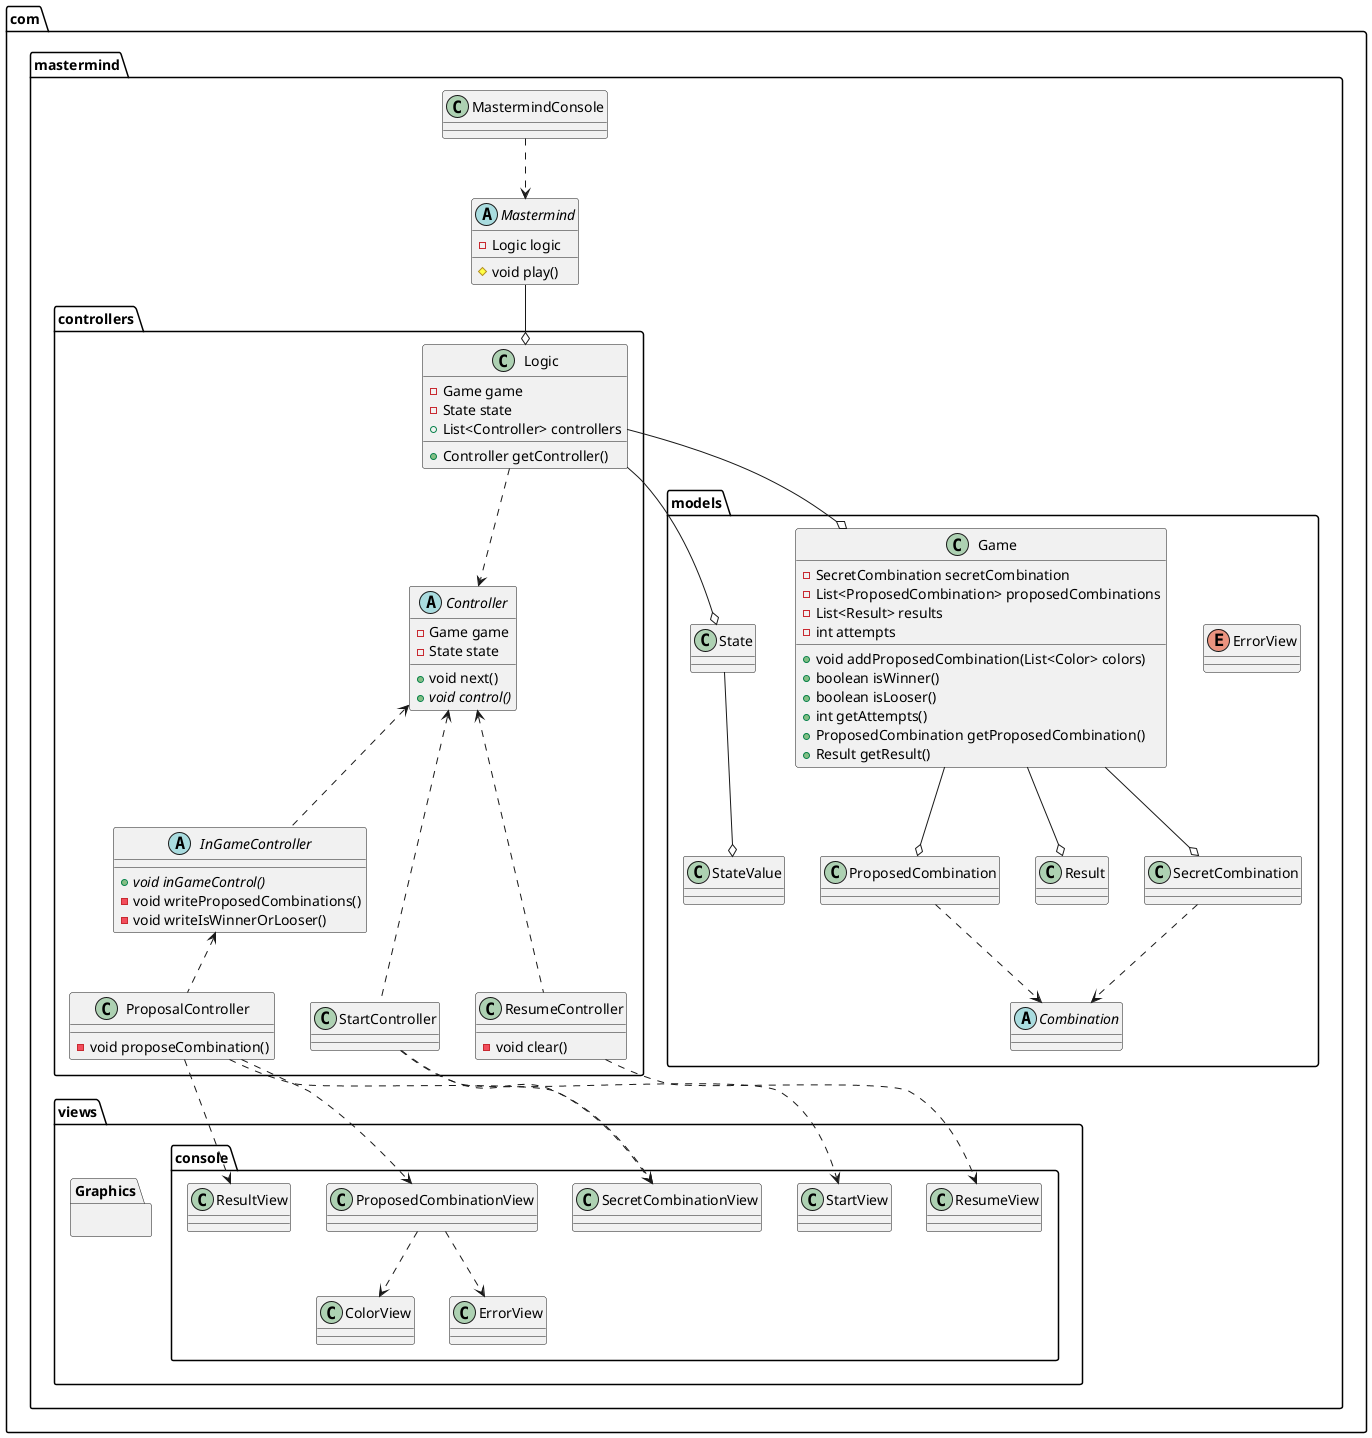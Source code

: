 @startuml
package com.mastermind {
    package controllers {
    abstract class Controller {
    - Game game
    - State state
    + void next()
    + {abstract} void control()
    }
    abstract class InGameController {
    + {abstract} void inGameControl()
    - void writeProposedCombinations()
    - void writeIsWinnerOrLooser()
    }
    class Logic {
    - Game game
    - State state
    + List<Controller> controllers
    + Controller getController()
    }
    class ProposalController {
    - void proposeCombination()
    }
    class StartController {}
    class ResumeController {
    - void clear()
    }

    InGameController .up.> Controller
    StartController ..up.> Controller
    ResumeController ..up.> Controller
    ProposalController .up.> InGameController

    }
    package views {
        package console {
        class ColorView
        class ErrorView
        class ProposedCombinationView
        class ResultView
        class ResumeView
        class SecretCombinationView
        class StartView

        ProposedCombinationView ..> ColorView
        ProposedCombinationView ..> ErrorView

        }
        package Graphics{}
    }
    package models {
    abstract class Combination
    enum ErrorView
    class Game {
    - SecretCombination secretCombination
    - List<ProposedCombination> proposedCombinations
    - List<Result> results
    - int attempts

    + void addProposedCombination(List<Color> colors)
    + boolean isWinner()
    + boolean isLooser()
    + int getAttempts()
    + ProposedCombination getProposedCombination()
    + Result getResult()

    }
    class ProposedCombination
    class Result
    class SecretCombination
    class State
    class StateValue

    Game --o SecretCombination
    Game --o ProposedCombination
    Game --o Result

    SecretCombination ..> Combination
    ProposedCombination ..> Combination

    State --o StateValue
    }

    abstract class Mastermind {
    - Logic logic
    # void play()
    }

    class MastermindConsole

    MastermindConsole ..> Mastermind

    Mastermind --o Logic

    Logic --o Game
    Logic --o State

    Logic ..> Controller

    ProposalController ..> ProposedCombinationView
    ProposalController ..> ResultView
    ProposalController ..> SecretCombinationView

    StartController ..> StartView
    StartController ..> SecretCombinationView
    ResumeController ..> ResumeView

}

@enduml